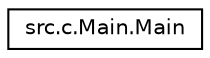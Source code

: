 digraph "Graphical Class Hierarchy"
{
  edge [fontname="Helvetica",fontsize="10",labelfontname="Helvetica",labelfontsize="10"];
  node [fontname="Helvetica",fontsize="10",shape=record];
  rankdir="LR";
  Node1 [label="src.c.Main.Main",height=0.2,width=0.4,color="black", fillcolor="white", style="filled",URL="$classsrc_1_1c_1_1_main_1_1_main.html"];
}
